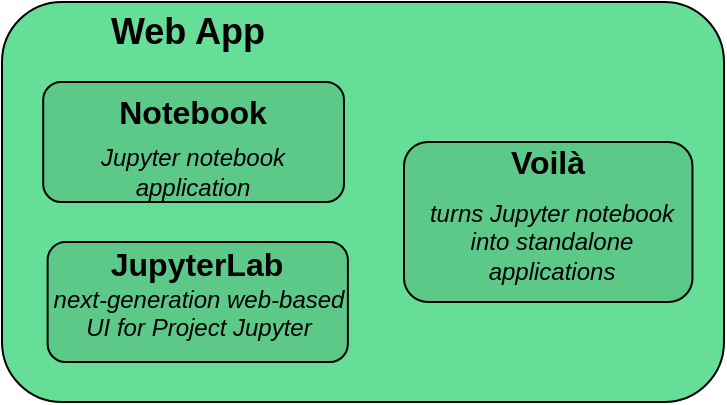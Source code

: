 <mxfile version="21.2.9" type="device">
  <diagram name="Page-1" id="5OrIbQPkI7EPva0HWHGc">
    <mxGraphModel dx="2607" dy="1495" grid="1" gridSize="10" guides="1" tooltips="1" connect="1" arrows="1" fold="1" page="1" pageScale="1" pageWidth="850" pageHeight="1100" math="0" shadow="0">
      <root>
        <mxCell id="0" />
        <mxCell id="1" parent="0" />
        <mxCell id="51YCdARtGL2dUX88wdPQ-4" value="" style="rounded=1;whiteSpace=wrap;html=1;labelBackgroundColor=none;fontSize=16;fillColor=#66DE97;" vertex="1" parent="1">
          <mxGeometry x="529" y="320" width="361" height="200" as="geometry" />
        </mxCell>
        <mxCell id="51YCdARtGL2dUX88wdPQ-187" value="" style="group" vertex="1" connectable="0" parent="1">
          <mxGeometry x="730" y="380" width="144.24" height="90" as="geometry" />
        </mxCell>
        <mxCell id="51YCdARtGL2dUX88wdPQ-188" value="" style="group" vertex="1" connectable="0" parent="51YCdARtGL2dUX88wdPQ-187">
          <mxGeometry y="10" width="144.24" height="80" as="geometry" />
        </mxCell>
        <mxCell id="51YCdARtGL2dUX88wdPQ-189" value="" style="rounded=1;whiteSpace=wrap;html=1;fontSize=12;fillColor=#5cc989;" vertex="1" parent="51YCdARtGL2dUX88wdPQ-188">
          <mxGeometry width="144.24" height="80" as="geometry" />
        </mxCell>
        <mxCell id="51YCdARtGL2dUX88wdPQ-190" value="&lt;i&gt;turns Jupyter notebook into standalone applications&lt;/i&gt;" style="text;html=1;strokeColor=none;fillColor=none;align=center;verticalAlign=middle;whiteSpace=wrap;rounded=0;fontSize=12;" vertex="1" parent="51YCdARtGL2dUX88wdPQ-187">
          <mxGeometry x="4.46" y="40" width="139.78" height="40" as="geometry" />
        </mxCell>
        <mxCell id="51YCdARtGL2dUX88wdPQ-191" value="&lt;font style=&quot;font-size: 16px;&quot;&gt;&lt;b&gt;Voilà&lt;/b&gt;&lt;/font&gt;" style="text;html=1;strokeColor=none;fillColor=none;align=center;verticalAlign=middle;whiteSpace=wrap;rounded=0;fontSize=12;" vertex="1" parent="51YCdARtGL2dUX88wdPQ-187">
          <mxGeometry x="36.06" width="72.12" height="40" as="geometry" />
        </mxCell>
        <mxCell id="51YCdARtGL2dUX88wdPQ-192" value="" style="group" vertex="1" connectable="0" parent="1">
          <mxGeometry x="549.6" y="360" width="150.4" height="60" as="geometry" />
        </mxCell>
        <mxCell id="51YCdARtGL2dUX88wdPQ-193" value="" style="rounded=1;whiteSpace=wrap;html=1;fontSize=12;fillColor=#5cc989;" vertex="1" parent="51YCdARtGL2dUX88wdPQ-192">
          <mxGeometry width="150.4" height="60" as="geometry" />
        </mxCell>
        <mxCell id="51YCdARtGL2dUX88wdPQ-194" value="&lt;font style=&quot;font-size: 16px;&quot;&gt;&lt;b&gt;Notebook&lt;/b&gt;&lt;/font&gt;" style="text;html=1;strokeColor=none;fillColor=none;align=center;verticalAlign=middle;whiteSpace=wrap;rounded=0;fontSize=12;" vertex="1" parent="51YCdARtGL2dUX88wdPQ-192">
          <mxGeometry x="37.6" width="75.2" height="30" as="geometry" />
        </mxCell>
        <mxCell id="51YCdARtGL2dUX88wdPQ-195" value="&lt;i&gt;Jupyter notebook application&lt;/i&gt;" style="text;html=1;strokeColor=none;fillColor=none;align=center;verticalAlign=middle;whiteSpace=wrap;rounded=0;fontSize=12;" vertex="1" parent="51YCdARtGL2dUX88wdPQ-192">
          <mxGeometry x="10.65" y="30" width="129.093" height="30" as="geometry" />
        </mxCell>
        <mxCell id="51YCdARtGL2dUX88wdPQ-196" value="" style="group" vertex="1" connectable="0" parent="1">
          <mxGeometry x="539.299" y="440" width="175.152" height="60" as="geometry" />
        </mxCell>
        <mxCell id="51YCdARtGL2dUX88wdPQ-197" value="" style="rounded=1;whiteSpace=wrap;html=1;fontSize=16;fillColor=#5cc989;" vertex="1" parent="51YCdARtGL2dUX88wdPQ-196">
          <mxGeometry x="12.511" width="150.13" height="60" as="geometry" />
        </mxCell>
        <mxCell id="51YCdARtGL2dUX88wdPQ-198" value="&lt;b&gt;JupyterLab&lt;/b&gt;" style="text;html=1;strokeColor=none;fillColor=none;align=center;verticalAlign=middle;whiteSpace=wrap;rounded=0;fontSize=16;" vertex="1" parent="51YCdARtGL2dUX88wdPQ-196">
          <mxGeometry x="50.043" width="75.065" height="22.5" as="geometry" />
        </mxCell>
        <mxCell id="51YCdARtGL2dUX88wdPQ-199" value="&lt;i&gt;next-generation web-based&lt;br&gt;UI for Project Jupyter&lt;/i&gt;" style="text;whiteSpace=wrap;html=1;align=center;" vertex="1" parent="51YCdARtGL2dUX88wdPQ-196">
          <mxGeometry x="6.255" y="15" width="162.641" height="30" as="geometry" />
        </mxCell>
        <mxCell id="51YCdARtGL2dUX88wdPQ-200" value="&lt;b&gt;Web App&lt;/b&gt;" style="text;html=1;strokeColor=none;fillColor=none;align=center;verticalAlign=middle;whiteSpace=wrap;rounded=0;labelBackgroundColor=none;fontSize=18;" vertex="1" parent="1">
          <mxGeometry x="559.905" y="320" width="123.636" height="30" as="geometry" />
        </mxCell>
      </root>
    </mxGraphModel>
  </diagram>
</mxfile>
